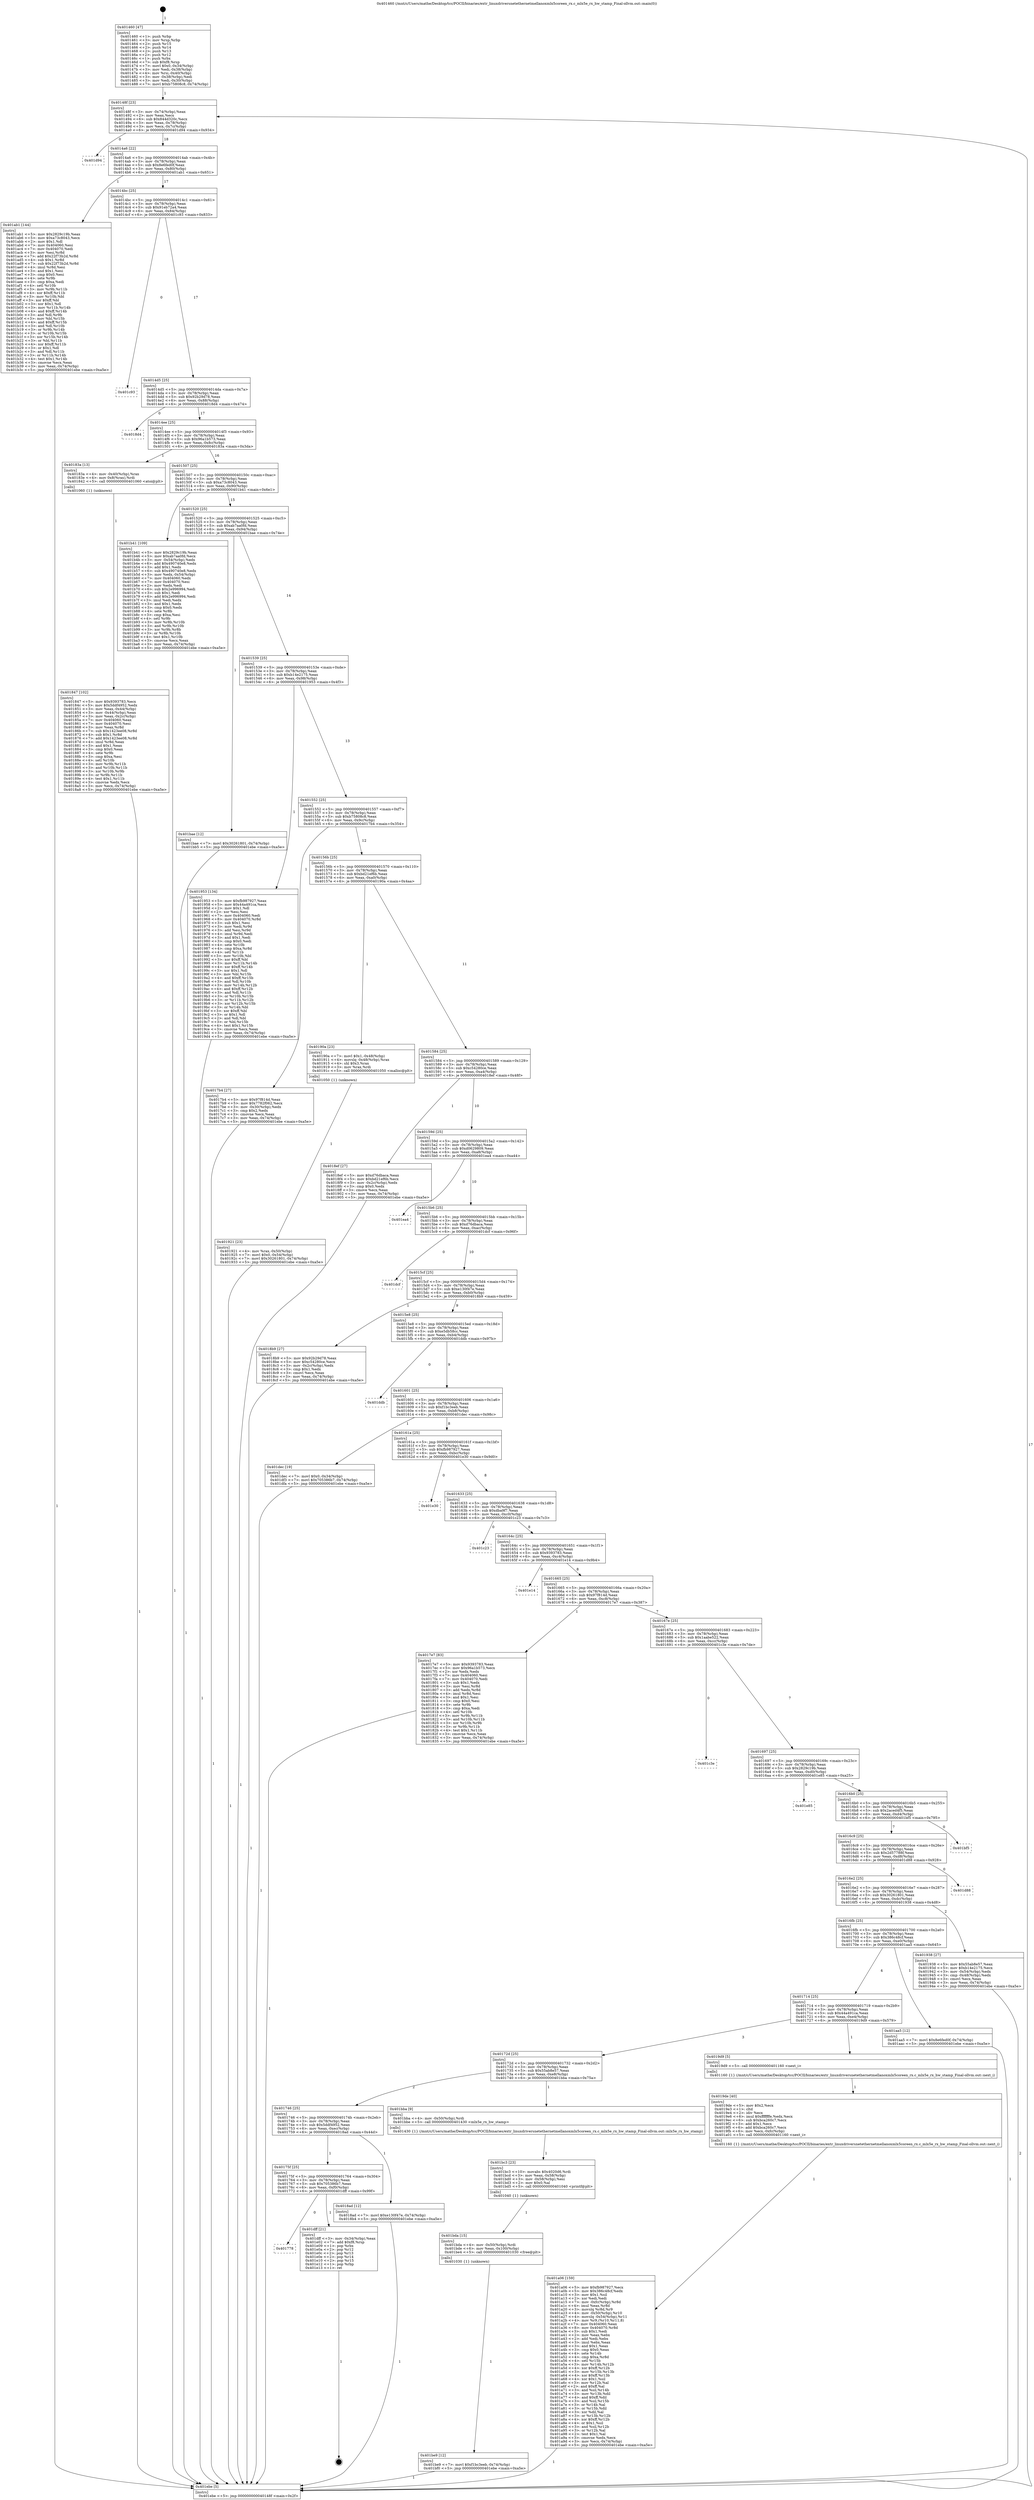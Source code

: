 digraph "0x401460" {
  label = "0x401460 (/mnt/c/Users/mathe/Desktop/tcc/POCII/binaries/extr_linuxdriversnetethernetmellanoxmlx5coreen_rx.c_mlx5e_rx_hw_stamp_Final-ollvm.out::main(0))"
  labelloc = "t"
  node[shape=record]

  Entry [label="",width=0.3,height=0.3,shape=circle,fillcolor=black,style=filled]
  "0x40148f" [label="{
     0x40148f [23]\l
     | [instrs]\l
     &nbsp;&nbsp;0x40148f \<+3\>: mov -0x74(%rbp),%eax\l
     &nbsp;&nbsp;0x401492 \<+2\>: mov %eax,%ecx\l
     &nbsp;&nbsp;0x401494 \<+6\>: sub $0x844d320c,%ecx\l
     &nbsp;&nbsp;0x40149a \<+3\>: mov %eax,-0x78(%rbp)\l
     &nbsp;&nbsp;0x40149d \<+3\>: mov %ecx,-0x7c(%rbp)\l
     &nbsp;&nbsp;0x4014a0 \<+6\>: je 0000000000401d94 \<main+0x934\>\l
  }"]
  "0x401d94" [label="{
     0x401d94\l
  }", style=dashed]
  "0x4014a6" [label="{
     0x4014a6 [22]\l
     | [instrs]\l
     &nbsp;&nbsp;0x4014a6 \<+5\>: jmp 00000000004014ab \<main+0x4b\>\l
     &nbsp;&nbsp;0x4014ab \<+3\>: mov -0x78(%rbp),%eax\l
     &nbsp;&nbsp;0x4014ae \<+5\>: sub $0x8e6fed0f,%eax\l
     &nbsp;&nbsp;0x4014b3 \<+3\>: mov %eax,-0x80(%rbp)\l
     &nbsp;&nbsp;0x4014b6 \<+6\>: je 0000000000401ab1 \<main+0x651\>\l
  }"]
  Exit [label="",width=0.3,height=0.3,shape=circle,fillcolor=black,style=filled,peripheries=2]
  "0x401ab1" [label="{
     0x401ab1 [144]\l
     | [instrs]\l
     &nbsp;&nbsp;0x401ab1 \<+5\>: mov $0x2829c19b,%eax\l
     &nbsp;&nbsp;0x401ab6 \<+5\>: mov $0xa73c8043,%ecx\l
     &nbsp;&nbsp;0x401abb \<+2\>: mov $0x1,%dl\l
     &nbsp;&nbsp;0x401abd \<+7\>: mov 0x404060,%esi\l
     &nbsp;&nbsp;0x401ac4 \<+7\>: mov 0x404070,%edi\l
     &nbsp;&nbsp;0x401acb \<+3\>: mov %esi,%r8d\l
     &nbsp;&nbsp;0x401ace \<+7\>: add $0x22f73b2d,%r8d\l
     &nbsp;&nbsp;0x401ad5 \<+4\>: sub $0x1,%r8d\l
     &nbsp;&nbsp;0x401ad9 \<+7\>: sub $0x22f73b2d,%r8d\l
     &nbsp;&nbsp;0x401ae0 \<+4\>: imul %r8d,%esi\l
     &nbsp;&nbsp;0x401ae4 \<+3\>: and $0x1,%esi\l
     &nbsp;&nbsp;0x401ae7 \<+3\>: cmp $0x0,%esi\l
     &nbsp;&nbsp;0x401aea \<+4\>: sete %r9b\l
     &nbsp;&nbsp;0x401aee \<+3\>: cmp $0xa,%edi\l
     &nbsp;&nbsp;0x401af1 \<+4\>: setl %r10b\l
     &nbsp;&nbsp;0x401af5 \<+3\>: mov %r9b,%r11b\l
     &nbsp;&nbsp;0x401af8 \<+4\>: xor $0xff,%r11b\l
     &nbsp;&nbsp;0x401afc \<+3\>: mov %r10b,%bl\l
     &nbsp;&nbsp;0x401aff \<+3\>: xor $0xff,%bl\l
     &nbsp;&nbsp;0x401b02 \<+3\>: xor $0x1,%dl\l
     &nbsp;&nbsp;0x401b05 \<+3\>: mov %r11b,%r14b\l
     &nbsp;&nbsp;0x401b08 \<+4\>: and $0xff,%r14b\l
     &nbsp;&nbsp;0x401b0c \<+3\>: and %dl,%r9b\l
     &nbsp;&nbsp;0x401b0f \<+3\>: mov %bl,%r15b\l
     &nbsp;&nbsp;0x401b12 \<+4\>: and $0xff,%r15b\l
     &nbsp;&nbsp;0x401b16 \<+3\>: and %dl,%r10b\l
     &nbsp;&nbsp;0x401b19 \<+3\>: or %r9b,%r14b\l
     &nbsp;&nbsp;0x401b1c \<+3\>: or %r10b,%r15b\l
     &nbsp;&nbsp;0x401b1f \<+3\>: xor %r15b,%r14b\l
     &nbsp;&nbsp;0x401b22 \<+3\>: or %bl,%r11b\l
     &nbsp;&nbsp;0x401b25 \<+4\>: xor $0xff,%r11b\l
     &nbsp;&nbsp;0x401b29 \<+3\>: or $0x1,%dl\l
     &nbsp;&nbsp;0x401b2c \<+3\>: and %dl,%r11b\l
     &nbsp;&nbsp;0x401b2f \<+3\>: or %r11b,%r14b\l
     &nbsp;&nbsp;0x401b32 \<+4\>: test $0x1,%r14b\l
     &nbsp;&nbsp;0x401b36 \<+3\>: cmovne %ecx,%eax\l
     &nbsp;&nbsp;0x401b39 \<+3\>: mov %eax,-0x74(%rbp)\l
     &nbsp;&nbsp;0x401b3c \<+5\>: jmp 0000000000401ebe \<main+0xa5e\>\l
  }"]
  "0x4014bc" [label="{
     0x4014bc [25]\l
     | [instrs]\l
     &nbsp;&nbsp;0x4014bc \<+5\>: jmp 00000000004014c1 \<main+0x61\>\l
     &nbsp;&nbsp;0x4014c1 \<+3\>: mov -0x78(%rbp),%eax\l
     &nbsp;&nbsp;0x4014c4 \<+5\>: sub $0x91eb72a4,%eax\l
     &nbsp;&nbsp;0x4014c9 \<+6\>: mov %eax,-0x84(%rbp)\l
     &nbsp;&nbsp;0x4014cf \<+6\>: je 0000000000401c93 \<main+0x833\>\l
  }"]
  "0x401778" [label="{
     0x401778\l
  }", style=dashed]
  "0x401c93" [label="{
     0x401c93\l
  }", style=dashed]
  "0x4014d5" [label="{
     0x4014d5 [25]\l
     | [instrs]\l
     &nbsp;&nbsp;0x4014d5 \<+5\>: jmp 00000000004014da \<main+0x7a\>\l
     &nbsp;&nbsp;0x4014da \<+3\>: mov -0x78(%rbp),%eax\l
     &nbsp;&nbsp;0x4014dd \<+5\>: sub $0x92b29d78,%eax\l
     &nbsp;&nbsp;0x4014e2 \<+6\>: mov %eax,-0x88(%rbp)\l
     &nbsp;&nbsp;0x4014e8 \<+6\>: je 00000000004018d4 \<main+0x474\>\l
  }"]
  "0x401dff" [label="{
     0x401dff [21]\l
     | [instrs]\l
     &nbsp;&nbsp;0x401dff \<+3\>: mov -0x34(%rbp),%eax\l
     &nbsp;&nbsp;0x401e02 \<+7\>: add $0xf8,%rsp\l
     &nbsp;&nbsp;0x401e09 \<+1\>: pop %rbx\l
     &nbsp;&nbsp;0x401e0a \<+2\>: pop %r12\l
     &nbsp;&nbsp;0x401e0c \<+2\>: pop %r13\l
     &nbsp;&nbsp;0x401e0e \<+2\>: pop %r14\l
     &nbsp;&nbsp;0x401e10 \<+2\>: pop %r15\l
     &nbsp;&nbsp;0x401e12 \<+1\>: pop %rbp\l
     &nbsp;&nbsp;0x401e13 \<+1\>: ret\l
  }"]
  "0x4018d4" [label="{
     0x4018d4\l
  }", style=dashed]
  "0x4014ee" [label="{
     0x4014ee [25]\l
     | [instrs]\l
     &nbsp;&nbsp;0x4014ee \<+5\>: jmp 00000000004014f3 \<main+0x93\>\l
     &nbsp;&nbsp;0x4014f3 \<+3\>: mov -0x78(%rbp),%eax\l
     &nbsp;&nbsp;0x4014f6 \<+5\>: sub $0x96a1b573,%eax\l
     &nbsp;&nbsp;0x4014fb \<+6\>: mov %eax,-0x8c(%rbp)\l
     &nbsp;&nbsp;0x401501 \<+6\>: je 000000000040183a \<main+0x3da\>\l
  }"]
  "0x401be9" [label="{
     0x401be9 [12]\l
     | [instrs]\l
     &nbsp;&nbsp;0x401be9 \<+7\>: movl $0xf1bc3eeb,-0x74(%rbp)\l
     &nbsp;&nbsp;0x401bf0 \<+5\>: jmp 0000000000401ebe \<main+0xa5e\>\l
  }"]
  "0x40183a" [label="{
     0x40183a [13]\l
     | [instrs]\l
     &nbsp;&nbsp;0x40183a \<+4\>: mov -0x40(%rbp),%rax\l
     &nbsp;&nbsp;0x40183e \<+4\>: mov 0x8(%rax),%rdi\l
     &nbsp;&nbsp;0x401842 \<+5\>: call 0000000000401060 \<atoi@plt\>\l
     | [calls]\l
     &nbsp;&nbsp;0x401060 \{1\} (unknown)\l
  }"]
  "0x401507" [label="{
     0x401507 [25]\l
     | [instrs]\l
     &nbsp;&nbsp;0x401507 \<+5\>: jmp 000000000040150c \<main+0xac\>\l
     &nbsp;&nbsp;0x40150c \<+3\>: mov -0x78(%rbp),%eax\l
     &nbsp;&nbsp;0x40150f \<+5\>: sub $0xa73c8043,%eax\l
     &nbsp;&nbsp;0x401514 \<+6\>: mov %eax,-0x90(%rbp)\l
     &nbsp;&nbsp;0x40151a \<+6\>: je 0000000000401b41 \<main+0x6e1\>\l
  }"]
  "0x401bda" [label="{
     0x401bda [15]\l
     | [instrs]\l
     &nbsp;&nbsp;0x401bda \<+4\>: mov -0x50(%rbp),%rdi\l
     &nbsp;&nbsp;0x401bde \<+6\>: mov %eax,-0x100(%rbp)\l
     &nbsp;&nbsp;0x401be4 \<+5\>: call 0000000000401030 \<free@plt\>\l
     | [calls]\l
     &nbsp;&nbsp;0x401030 \{1\} (unknown)\l
  }"]
  "0x401b41" [label="{
     0x401b41 [109]\l
     | [instrs]\l
     &nbsp;&nbsp;0x401b41 \<+5\>: mov $0x2829c19b,%eax\l
     &nbsp;&nbsp;0x401b46 \<+5\>: mov $0xab7aa0fd,%ecx\l
     &nbsp;&nbsp;0x401b4b \<+3\>: mov -0x54(%rbp),%edx\l
     &nbsp;&nbsp;0x401b4e \<+6\>: add $0x490740e8,%edx\l
     &nbsp;&nbsp;0x401b54 \<+3\>: add $0x1,%edx\l
     &nbsp;&nbsp;0x401b57 \<+6\>: sub $0x490740e8,%edx\l
     &nbsp;&nbsp;0x401b5d \<+3\>: mov %edx,-0x54(%rbp)\l
     &nbsp;&nbsp;0x401b60 \<+7\>: mov 0x404060,%edx\l
     &nbsp;&nbsp;0x401b67 \<+7\>: mov 0x404070,%esi\l
     &nbsp;&nbsp;0x401b6e \<+2\>: mov %edx,%edi\l
     &nbsp;&nbsp;0x401b70 \<+6\>: sub $0x2e996994,%edi\l
     &nbsp;&nbsp;0x401b76 \<+3\>: sub $0x1,%edi\l
     &nbsp;&nbsp;0x401b79 \<+6\>: add $0x2e996994,%edi\l
     &nbsp;&nbsp;0x401b7f \<+3\>: imul %edi,%edx\l
     &nbsp;&nbsp;0x401b82 \<+3\>: and $0x1,%edx\l
     &nbsp;&nbsp;0x401b85 \<+3\>: cmp $0x0,%edx\l
     &nbsp;&nbsp;0x401b88 \<+4\>: sete %r8b\l
     &nbsp;&nbsp;0x401b8c \<+3\>: cmp $0xa,%esi\l
     &nbsp;&nbsp;0x401b8f \<+4\>: setl %r9b\l
     &nbsp;&nbsp;0x401b93 \<+3\>: mov %r8b,%r10b\l
     &nbsp;&nbsp;0x401b96 \<+3\>: and %r9b,%r10b\l
     &nbsp;&nbsp;0x401b99 \<+3\>: xor %r9b,%r8b\l
     &nbsp;&nbsp;0x401b9c \<+3\>: or %r8b,%r10b\l
     &nbsp;&nbsp;0x401b9f \<+4\>: test $0x1,%r10b\l
     &nbsp;&nbsp;0x401ba3 \<+3\>: cmovne %ecx,%eax\l
     &nbsp;&nbsp;0x401ba6 \<+3\>: mov %eax,-0x74(%rbp)\l
     &nbsp;&nbsp;0x401ba9 \<+5\>: jmp 0000000000401ebe \<main+0xa5e\>\l
  }"]
  "0x401520" [label="{
     0x401520 [25]\l
     | [instrs]\l
     &nbsp;&nbsp;0x401520 \<+5\>: jmp 0000000000401525 \<main+0xc5\>\l
     &nbsp;&nbsp;0x401525 \<+3\>: mov -0x78(%rbp),%eax\l
     &nbsp;&nbsp;0x401528 \<+5\>: sub $0xab7aa0fd,%eax\l
     &nbsp;&nbsp;0x40152d \<+6\>: mov %eax,-0x94(%rbp)\l
     &nbsp;&nbsp;0x401533 \<+6\>: je 0000000000401bae \<main+0x74e\>\l
  }"]
  "0x401bc3" [label="{
     0x401bc3 [23]\l
     | [instrs]\l
     &nbsp;&nbsp;0x401bc3 \<+10\>: movabs $0x4020d6,%rdi\l
     &nbsp;&nbsp;0x401bcd \<+3\>: mov %eax,-0x58(%rbp)\l
     &nbsp;&nbsp;0x401bd0 \<+3\>: mov -0x58(%rbp),%esi\l
     &nbsp;&nbsp;0x401bd3 \<+2\>: mov $0x0,%al\l
     &nbsp;&nbsp;0x401bd5 \<+5\>: call 0000000000401040 \<printf@plt\>\l
     | [calls]\l
     &nbsp;&nbsp;0x401040 \{1\} (unknown)\l
  }"]
  "0x401bae" [label="{
     0x401bae [12]\l
     | [instrs]\l
     &nbsp;&nbsp;0x401bae \<+7\>: movl $0x30261801,-0x74(%rbp)\l
     &nbsp;&nbsp;0x401bb5 \<+5\>: jmp 0000000000401ebe \<main+0xa5e\>\l
  }"]
  "0x401539" [label="{
     0x401539 [25]\l
     | [instrs]\l
     &nbsp;&nbsp;0x401539 \<+5\>: jmp 000000000040153e \<main+0xde\>\l
     &nbsp;&nbsp;0x40153e \<+3\>: mov -0x78(%rbp),%eax\l
     &nbsp;&nbsp;0x401541 \<+5\>: sub $0xb14e2175,%eax\l
     &nbsp;&nbsp;0x401546 \<+6\>: mov %eax,-0x98(%rbp)\l
     &nbsp;&nbsp;0x40154c \<+6\>: je 0000000000401953 \<main+0x4f3\>\l
  }"]
  "0x401a06" [label="{
     0x401a06 [159]\l
     | [instrs]\l
     &nbsp;&nbsp;0x401a06 \<+5\>: mov $0xfb987927,%ecx\l
     &nbsp;&nbsp;0x401a0b \<+5\>: mov $0x386c48cf,%edx\l
     &nbsp;&nbsp;0x401a10 \<+3\>: mov $0x1,%sil\l
     &nbsp;&nbsp;0x401a13 \<+2\>: xor %edi,%edi\l
     &nbsp;&nbsp;0x401a15 \<+7\>: mov -0xfc(%rbp),%r8d\l
     &nbsp;&nbsp;0x401a1c \<+4\>: imul %eax,%r8d\l
     &nbsp;&nbsp;0x401a20 \<+3\>: movslq %r8d,%r9\l
     &nbsp;&nbsp;0x401a23 \<+4\>: mov -0x50(%rbp),%r10\l
     &nbsp;&nbsp;0x401a27 \<+4\>: movslq -0x54(%rbp),%r11\l
     &nbsp;&nbsp;0x401a2b \<+4\>: mov %r9,(%r10,%r11,8)\l
     &nbsp;&nbsp;0x401a2f \<+7\>: mov 0x404060,%eax\l
     &nbsp;&nbsp;0x401a36 \<+8\>: mov 0x404070,%r8d\l
     &nbsp;&nbsp;0x401a3e \<+3\>: sub $0x1,%edi\l
     &nbsp;&nbsp;0x401a41 \<+2\>: mov %eax,%ebx\l
     &nbsp;&nbsp;0x401a43 \<+2\>: add %edi,%ebx\l
     &nbsp;&nbsp;0x401a45 \<+3\>: imul %ebx,%eax\l
     &nbsp;&nbsp;0x401a48 \<+3\>: and $0x1,%eax\l
     &nbsp;&nbsp;0x401a4b \<+3\>: cmp $0x0,%eax\l
     &nbsp;&nbsp;0x401a4e \<+4\>: sete %r14b\l
     &nbsp;&nbsp;0x401a52 \<+4\>: cmp $0xa,%r8d\l
     &nbsp;&nbsp;0x401a56 \<+4\>: setl %r15b\l
     &nbsp;&nbsp;0x401a5a \<+3\>: mov %r14b,%r12b\l
     &nbsp;&nbsp;0x401a5d \<+4\>: xor $0xff,%r12b\l
     &nbsp;&nbsp;0x401a61 \<+3\>: mov %r15b,%r13b\l
     &nbsp;&nbsp;0x401a64 \<+4\>: xor $0xff,%r13b\l
     &nbsp;&nbsp;0x401a68 \<+4\>: xor $0x1,%sil\l
     &nbsp;&nbsp;0x401a6c \<+3\>: mov %r12b,%al\l
     &nbsp;&nbsp;0x401a6f \<+2\>: and $0xff,%al\l
     &nbsp;&nbsp;0x401a71 \<+3\>: and %sil,%r14b\l
     &nbsp;&nbsp;0x401a74 \<+3\>: mov %r13b,%dil\l
     &nbsp;&nbsp;0x401a77 \<+4\>: and $0xff,%dil\l
     &nbsp;&nbsp;0x401a7b \<+3\>: and %sil,%r15b\l
     &nbsp;&nbsp;0x401a7e \<+3\>: or %r14b,%al\l
     &nbsp;&nbsp;0x401a81 \<+3\>: or %r15b,%dil\l
     &nbsp;&nbsp;0x401a84 \<+3\>: xor %dil,%al\l
     &nbsp;&nbsp;0x401a87 \<+3\>: or %r13b,%r12b\l
     &nbsp;&nbsp;0x401a8a \<+4\>: xor $0xff,%r12b\l
     &nbsp;&nbsp;0x401a8e \<+4\>: or $0x1,%sil\l
     &nbsp;&nbsp;0x401a92 \<+3\>: and %sil,%r12b\l
     &nbsp;&nbsp;0x401a95 \<+3\>: or %r12b,%al\l
     &nbsp;&nbsp;0x401a98 \<+2\>: test $0x1,%al\l
     &nbsp;&nbsp;0x401a9a \<+3\>: cmovne %edx,%ecx\l
     &nbsp;&nbsp;0x401a9d \<+3\>: mov %ecx,-0x74(%rbp)\l
     &nbsp;&nbsp;0x401aa0 \<+5\>: jmp 0000000000401ebe \<main+0xa5e\>\l
  }"]
  "0x401953" [label="{
     0x401953 [134]\l
     | [instrs]\l
     &nbsp;&nbsp;0x401953 \<+5\>: mov $0xfb987927,%eax\l
     &nbsp;&nbsp;0x401958 \<+5\>: mov $0x44a491ca,%ecx\l
     &nbsp;&nbsp;0x40195d \<+2\>: mov $0x1,%dl\l
     &nbsp;&nbsp;0x40195f \<+2\>: xor %esi,%esi\l
     &nbsp;&nbsp;0x401961 \<+7\>: mov 0x404060,%edi\l
     &nbsp;&nbsp;0x401968 \<+8\>: mov 0x404070,%r8d\l
     &nbsp;&nbsp;0x401970 \<+3\>: sub $0x1,%esi\l
     &nbsp;&nbsp;0x401973 \<+3\>: mov %edi,%r9d\l
     &nbsp;&nbsp;0x401976 \<+3\>: add %esi,%r9d\l
     &nbsp;&nbsp;0x401979 \<+4\>: imul %r9d,%edi\l
     &nbsp;&nbsp;0x40197d \<+3\>: and $0x1,%edi\l
     &nbsp;&nbsp;0x401980 \<+3\>: cmp $0x0,%edi\l
     &nbsp;&nbsp;0x401983 \<+4\>: sete %r10b\l
     &nbsp;&nbsp;0x401987 \<+4\>: cmp $0xa,%r8d\l
     &nbsp;&nbsp;0x40198b \<+4\>: setl %r11b\l
     &nbsp;&nbsp;0x40198f \<+3\>: mov %r10b,%bl\l
     &nbsp;&nbsp;0x401992 \<+3\>: xor $0xff,%bl\l
     &nbsp;&nbsp;0x401995 \<+3\>: mov %r11b,%r14b\l
     &nbsp;&nbsp;0x401998 \<+4\>: xor $0xff,%r14b\l
     &nbsp;&nbsp;0x40199c \<+3\>: xor $0x1,%dl\l
     &nbsp;&nbsp;0x40199f \<+3\>: mov %bl,%r15b\l
     &nbsp;&nbsp;0x4019a2 \<+4\>: and $0xff,%r15b\l
     &nbsp;&nbsp;0x4019a6 \<+3\>: and %dl,%r10b\l
     &nbsp;&nbsp;0x4019a9 \<+3\>: mov %r14b,%r12b\l
     &nbsp;&nbsp;0x4019ac \<+4\>: and $0xff,%r12b\l
     &nbsp;&nbsp;0x4019b0 \<+3\>: and %dl,%r11b\l
     &nbsp;&nbsp;0x4019b3 \<+3\>: or %r10b,%r15b\l
     &nbsp;&nbsp;0x4019b6 \<+3\>: or %r11b,%r12b\l
     &nbsp;&nbsp;0x4019b9 \<+3\>: xor %r12b,%r15b\l
     &nbsp;&nbsp;0x4019bc \<+3\>: or %r14b,%bl\l
     &nbsp;&nbsp;0x4019bf \<+3\>: xor $0xff,%bl\l
     &nbsp;&nbsp;0x4019c2 \<+3\>: or $0x1,%dl\l
     &nbsp;&nbsp;0x4019c5 \<+2\>: and %dl,%bl\l
     &nbsp;&nbsp;0x4019c7 \<+3\>: or %bl,%r15b\l
     &nbsp;&nbsp;0x4019ca \<+4\>: test $0x1,%r15b\l
     &nbsp;&nbsp;0x4019ce \<+3\>: cmovne %ecx,%eax\l
     &nbsp;&nbsp;0x4019d1 \<+3\>: mov %eax,-0x74(%rbp)\l
     &nbsp;&nbsp;0x4019d4 \<+5\>: jmp 0000000000401ebe \<main+0xa5e\>\l
  }"]
  "0x401552" [label="{
     0x401552 [25]\l
     | [instrs]\l
     &nbsp;&nbsp;0x401552 \<+5\>: jmp 0000000000401557 \<main+0xf7\>\l
     &nbsp;&nbsp;0x401557 \<+3\>: mov -0x78(%rbp),%eax\l
     &nbsp;&nbsp;0x40155a \<+5\>: sub $0xb75808c8,%eax\l
     &nbsp;&nbsp;0x40155f \<+6\>: mov %eax,-0x9c(%rbp)\l
     &nbsp;&nbsp;0x401565 \<+6\>: je 00000000004017b4 \<main+0x354\>\l
  }"]
  "0x4019de" [label="{
     0x4019de [40]\l
     | [instrs]\l
     &nbsp;&nbsp;0x4019de \<+5\>: mov $0x2,%ecx\l
     &nbsp;&nbsp;0x4019e3 \<+1\>: cltd\l
     &nbsp;&nbsp;0x4019e4 \<+2\>: idiv %ecx\l
     &nbsp;&nbsp;0x4019e6 \<+6\>: imul $0xfffffffe,%edx,%ecx\l
     &nbsp;&nbsp;0x4019ec \<+6\>: sub $0xbca260c7,%ecx\l
     &nbsp;&nbsp;0x4019f2 \<+3\>: add $0x1,%ecx\l
     &nbsp;&nbsp;0x4019f5 \<+6\>: add $0xbca260c7,%ecx\l
     &nbsp;&nbsp;0x4019fb \<+6\>: mov %ecx,-0xfc(%rbp)\l
     &nbsp;&nbsp;0x401a01 \<+5\>: call 0000000000401160 \<next_i\>\l
     | [calls]\l
     &nbsp;&nbsp;0x401160 \{1\} (/mnt/c/Users/mathe/Desktop/tcc/POCII/binaries/extr_linuxdriversnetethernetmellanoxmlx5coreen_rx.c_mlx5e_rx_hw_stamp_Final-ollvm.out::next_i)\l
  }"]
  "0x4017b4" [label="{
     0x4017b4 [27]\l
     | [instrs]\l
     &nbsp;&nbsp;0x4017b4 \<+5\>: mov $0x97f814d,%eax\l
     &nbsp;&nbsp;0x4017b9 \<+5\>: mov $0x7782f062,%ecx\l
     &nbsp;&nbsp;0x4017be \<+3\>: mov -0x30(%rbp),%edx\l
     &nbsp;&nbsp;0x4017c1 \<+3\>: cmp $0x2,%edx\l
     &nbsp;&nbsp;0x4017c4 \<+3\>: cmovne %ecx,%eax\l
     &nbsp;&nbsp;0x4017c7 \<+3\>: mov %eax,-0x74(%rbp)\l
     &nbsp;&nbsp;0x4017ca \<+5\>: jmp 0000000000401ebe \<main+0xa5e\>\l
  }"]
  "0x40156b" [label="{
     0x40156b [25]\l
     | [instrs]\l
     &nbsp;&nbsp;0x40156b \<+5\>: jmp 0000000000401570 \<main+0x110\>\l
     &nbsp;&nbsp;0x401570 \<+3\>: mov -0x78(%rbp),%eax\l
     &nbsp;&nbsp;0x401573 \<+5\>: sub $0xbd21ef6b,%eax\l
     &nbsp;&nbsp;0x401578 \<+6\>: mov %eax,-0xa0(%rbp)\l
     &nbsp;&nbsp;0x40157e \<+6\>: je 000000000040190a \<main+0x4aa\>\l
  }"]
  "0x401ebe" [label="{
     0x401ebe [5]\l
     | [instrs]\l
     &nbsp;&nbsp;0x401ebe \<+5\>: jmp 000000000040148f \<main+0x2f\>\l
  }"]
  "0x401460" [label="{
     0x401460 [47]\l
     | [instrs]\l
     &nbsp;&nbsp;0x401460 \<+1\>: push %rbp\l
     &nbsp;&nbsp;0x401461 \<+3\>: mov %rsp,%rbp\l
     &nbsp;&nbsp;0x401464 \<+2\>: push %r15\l
     &nbsp;&nbsp;0x401466 \<+2\>: push %r14\l
     &nbsp;&nbsp;0x401468 \<+2\>: push %r13\l
     &nbsp;&nbsp;0x40146a \<+2\>: push %r12\l
     &nbsp;&nbsp;0x40146c \<+1\>: push %rbx\l
     &nbsp;&nbsp;0x40146d \<+7\>: sub $0xf8,%rsp\l
     &nbsp;&nbsp;0x401474 \<+7\>: movl $0x0,-0x34(%rbp)\l
     &nbsp;&nbsp;0x40147b \<+3\>: mov %edi,-0x38(%rbp)\l
     &nbsp;&nbsp;0x40147e \<+4\>: mov %rsi,-0x40(%rbp)\l
     &nbsp;&nbsp;0x401482 \<+3\>: mov -0x38(%rbp),%edi\l
     &nbsp;&nbsp;0x401485 \<+3\>: mov %edi,-0x30(%rbp)\l
     &nbsp;&nbsp;0x401488 \<+7\>: movl $0xb75808c8,-0x74(%rbp)\l
  }"]
  "0x401921" [label="{
     0x401921 [23]\l
     | [instrs]\l
     &nbsp;&nbsp;0x401921 \<+4\>: mov %rax,-0x50(%rbp)\l
     &nbsp;&nbsp;0x401925 \<+7\>: movl $0x0,-0x54(%rbp)\l
     &nbsp;&nbsp;0x40192c \<+7\>: movl $0x30261801,-0x74(%rbp)\l
     &nbsp;&nbsp;0x401933 \<+5\>: jmp 0000000000401ebe \<main+0xa5e\>\l
  }"]
  "0x40190a" [label="{
     0x40190a [23]\l
     | [instrs]\l
     &nbsp;&nbsp;0x40190a \<+7\>: movl $0x1,-0x48(%rbp)\l
     &nbsp;&nbsp;0x401911 \<+4\>: movslq -0x48(%rbp),%rax\l
     &nbsp;&nbsp;0x401915 \<+4\>: shl $0x3,%rax\l
     &nbsp;&nbsp;0x401919 \<+3\>: mov %rax,%rdi\l
     &nbsp;&nbsp;0x40191c \<+5\>: call 0000000000401050 \<malloc@plt\>\l
     | [calls]\l
     &nbsp;&nbsp;0x401050 \{1\} (unknown)\l
  }"]
  "0x401584" [label="{
     0x401584 [25]\l
     | [instrs]\l
     &nbsp;&nbsp;0x401584 \<+5\>: jmp 0000000000401589 \<main+0x129\>\l
     &nbsp;&nbsp;0x401589 \<+3\>: mov -0x78(%rbp),%eax\l
     &nbsp;&nbsp;0x40158c \<+5\>: sub $0xc54280ce,%eax\l
     &nbsp;&nbsp;0x401591 \<+6\>: mov %eax,-0xa4(%rbp)\l
     &nbsp;&nbsp;0x401597 \<+6\>: je 00000000004018ef \<main+0x48f\>\l
  }"]
  "0x40175f" [label="{
     0x40175f [25]\l
     | [instrs]\l
     &nbsp;&nbsp;0x40175f \<+5\>: jmp 0000000000401764 \<main+0x304\>\l
     &nbsp;&nbsp;0x401764 \<+3\>: mov -0x78(%rbp),%eax\l
     &nbsp;&nbsp;0x401767 \<+5\>: sub $0x705386b7,%eax\l
     &nbsp;&nbsp;0x40176c \<+6\>: mov %eax,-0xf0(%rbp)\l
     &nbsp;&nbsp;0x401772 \<+6\>: je 0000000000401dff \<main+0x99f\>\l
  }"]
  "0x4018ef" [label="{
     0x4018ef [27]\l
     | [instrs]\l
     &nbsp;&nbsp;0x4018ef \<+5\>: mov $0xd76dbaca,%eax\l
     &nbsp;&nbsp;0x4018f4 \<+5\>: mov $0xbd21ef6b,%ecx\l
     &nbsp;&nbsp;0x4018f9 \<+3\>: mov -0x2c(%rbp),%edx\l
     &nbsp;&nbsp;0x4018fc \<+3\>: cmp $0x0,%edx\l
     &nbsp;&nbsp;0x4018ff \<+3\>: cmove %ecx,%eax\l
     &nbsp;&nbsp;0x401902 \<+3\>: mov %eax,-0x74(%rbp)\l
     &nbsp;&nbsp;0x401905 \<+5\>: jmp 0000000000401ebe \<main+0xa5e\>\l
  }"]
  "0x40159d" [label="{
     0x40159d [25]\l
     | [instrs]\l
     &nbsp;&nbsp;0x40159d \<+5\>: jmp 00000000004015a2 \<main+0x142\>\l
     &nbsp;&nbsp;0x4015a2 \<+3\>: mov -0x78(%rbp),%eax\l
     &nbsp;&nbsp;0x4015a5 \<+5\>: sub $0xd0629809,%eax\l
     &nbsp;&nbsp;0x4015aa \<+6\>: mov %eax,-0xa8(%rbp)\l
     &nbsp;&nbsp;0x4015b0 \<+6\>: je 0000000000401ea4 \<main+0xa44\>\l
  }"]
  "0x4018ad" [label="{
     0x4018ad [12]\l
     | [instrs]\l
     &nbsp;&nbsp;0x4018ad \<+7\>: movl $0xe130f47e,-0x74(%rbp)\l
     &nbsp;&nbsp;0x4018b4 \<+5\>: jmp 0000000000401ebe \<main+0xa5e\>\l
  }"]
  "0x401ea4" [label="{
     0x401ea4\l
  }", style=dashed]
  "0x4015b6" [label="{
     0x4015b6 [25]\l
     | [instrs]\l
     &nbsp;&nbsp;0x4015b6 \<+5\>: jmp 00000000004015bb \<main+0x15b\>\l
     &nbsp;&nbsp;0x4015bb \<+3\>: mov -0x78(%rbp),%eax\l
     &nbsp;&nbsp;0x4015be \<+5\>: sub $0xd76dbaca,%eax\l
     &nbsp;&nbsp;0x4015c3 \<+6\>: mov %eax,-0xac(%rbp)\l
     &nbsp;&nbsp;0x4015c9 \<+6\>: je 0000000000401dcf \<main+0x96f\>\l
  }"]
  "0x401746" [label="{
     0x401746 [25]\l
     | [instrs]\l
     &nbsp;&nbsp;0x401746 \<+5\>: jmp 000000000040174b \<main+0x2eb\>\l
     &nbsp;&nbsp;0x40174b \<+3\>: mov -0x78(%rbp),%eax\l
     &nbsp;&nbsp;0x40174e \<+5\>: sub $0x5ddf4952,%eax\l
     &nbsp;&nbsp;0x401753 \<+6\>: mov %eax,-0xec(%rbp)\l
     &nbsp;&nbsp;0x401759 \<+6\>: je 00000000004018ad \<main+0x44d\>\l
  }"]
  "0x401dcf" [label="{
     0x401dcf\l
  }", style=dashed]
  "0x4015cf" [label="{
     0x4015cf [25]\l
     | [instrs]\l
     &nbsp;&nbsp;0x4015cf \<+5\>: jmp 00000000004015d4 \<main+0x174\>\l
     &nbsp;&nbsp;0x4015d4 \<+3\>: mov -0x78(%rbp),%eax\l
     &nbsp;&nbsp;0x4015d7 \<+5\>: sub $0xe130f47e,%eax\l
     &nbsp;&nbsp;0x4015dc \<+6\>: mov %eax,-0xb0(%rbp)\l
     &nbsp;&nbsp;0x4015e2 \<+6\>: je 00000000004018b9 \<main+0x459\>\l
  }"]
  "0x401bba" [label="{
     0x401bba [9]\l
     | [instrs]\l
     &nbsp;&nbsp;0x401bba \<+4\>: mov -0x50(%rbp),%rdi\l
     &nbsp;&nbsp;0x401bbe \<+5\>: call 0000000000401430 \<mlx5e_rx_hw_stamp\>\l
     | [calls]\l
     &nbsp;&nbsp;0x401430 \{1\} (/mnt/c/Users/mathe/Desktop/tcc/POCII/binaries/extr_linuxdriversnetethernetmellanoxmlx5coreen_rx.c_mlx5e_rx_hw_stamp_Final-ollvm.out::mlx5e_rx_hw_stamp)\l
  }"]
  "0x4018b9" [label="{
     0x4018b9 [27]\l
     | [instrs]\l
     &nbsp;&nbsp;0x4018b9 \<+5\>: mov $0x92b29d78,%eax\l
     &nbsp;&nbsp;0x4018be \<+5\>: mov $0xc54280ce,%ecx\l
     &nbsp;&nbsp;0x4018c3 \<+3\>: mov -0x2c(%rbp),%edx\l
     &nbsp;&nbsp;0x4018c6 \<+3\>: cmp $0x1,%edx\l
     &nbsp;&nbsp;0x4018c9 \<+3\>: cmovl %ecx,%eax\l
     &nbsp;&nbsp;0x4018cc \<+3\>: mov %eax,-0x74(%rbp)\l
     &nbsp;&nbsp;0x4018cf \<+5\>: jmp 0000000000401ebe \<main+0xa5e\>\l
  }"]
  "0x4015e8" [label="{
     0x4015e8 [25]\l
     | [instrs]\l
     &nbsp;&nbsp;0x4015e8 \<+5\>: jmp 00000000004015ed \<main+0x18d\>\l
     &nbsp;&nbsp;0x4015ed \<+3\>: mov -0x78(%rbp),%eax\l
     &nbsp;&nbsp;0x4015f0 \<+5\>: sub $0xe5db58cc,%eax\l
     &nbsp;&nbsp;0x4015f5 \<+6\>: mov %eax,-0xb4(%rbp)\l
     &nbsp;&nbsp;0x4015fb \<+6\>: je 0000000000401ddb \<main+0x97b\>\l
  }"]
  "0x40172d" [label="{
     0x40172d [25]\l
     | [instrs]\l
     &nbsp;&nbsp;0x40172d \<+5\>: jmp 0000000000401732 \<main+0x2d2\>\l
     &nbsp;&nbsp;0x401732 \<+3\>: mov -0x78(%rbp),%eax\l
     &nbsp;&nbsp;0x401735 \<+5\>: sub $0x55ab8e57,%eax\l
     &nbsp;&nbsp;0x40173a \<+6\>: mov %eax,-0xe8(%rbp)\l
     &nbsp;&nbsp;0x401740 \<+6\>: je 0000000000401bba \<main+0x75a\>\l
  }"]
  "0x401ddb" [label="{
     0x401ddb\l
  }", style=dashed]
  "0x401601" [label="{
     0x401601 [25]\l
     | [instrs]\l
     &nbsp;&nbsp;0x401601 \<+5\>: jmp 0000000000401606 \<main+0x1a6\>\l
     &nbsp;&nbsp;0x401606 \<+3\>: mov -0x78(%rbp),%eax\l
     &nbsp;&nbsp;0x401609 \<+5\>: sub $0xf1bc3eeb,%eax\l
     &nbsp;&nbsp;0x40160e \<+6\>: mov %eax,-0xb8(%rbp)\l
     &nbsp;&nbsp;0x401614 \<+6\>: je 0000000000401dec \<main+0x98c\>\l
  }"]
  "0x4019d9" [label="{
     0x4019d9 [5]\l
     | [instrs]\l
     &nbsp;&nbsp;0x4019d9 \<+5\>: call 0000000000401160 \<next_i\>\l
     | [calls]\l
     &nbsp;&nbsp;0x401160 \{1\} (/mnt/c/Users/mathe/Desktop/tcc/POCII/binaries/extr_linuxdriversnetethernetmellanoxmlx5coreen_rx.c_mlx5e_rx_hw_stamp_Final-ollvm.out::next_i)\l
  }"]
  "0x401dec" [label="{
     0x401dec [19]\l
     | [instrs]\l
     &nbsp;&nbsp;0x401dec \<+7\>: movl $0x0,-0x34(%rbp)\l
     &nbsp;&nbsp;0x401df3 \<+7\>: movl $0x705386b7,-0x74(%rbp)\l
     &nbsp;&nbsp;0x401dfa \<+5\>: jmp 0000000000401ebe \<main+0xa5e\>\l
  }"]
  "0x40161a" [label="{
     0x40161a [25]\l
     | [instrs]\l
     &nbsp;&nbsp;0x40161a \<+5\>: jmp 000000000040161f \<main+0x1bf\>\l
     &nbsp;&nbsp;0x40161f \<+3\>: mov -0x78(%rbp),%eax\l
     &nbsp;&nbsp;0x401622 \<+5\>: sub $0xfb987927,%eax\l
     &nbsp;&nbsp;0x401627 \<+6\>: mov %eax,-0xbc(%rbp)\l
     &nbsp;&nbsp;0x40162d \<+6\>: je 0000000000401e30 \<main+0x9d0\>\l
  }"]
  "0x401714" [label="{
     0x401714 [25]\l
     | [instrs]\l
     &nbsp;&nbsp;0x401714 \<+5\>: jmp 0000000000401719 \<main+0x2b9\>\l
     &nbsp;&nbsp;0x401719 \<+3\>: mov -0x78(%rbp),%eax\l
     &nbsp;&nbsp;0x40171c \<+5\>: sub $0x44a491ca,%eax\l
     &nbsp;&nbsp;0x401721 \<+6\>: mov %eax,-0xe4(%rbp)\l
     &nbsp;&nbsp;0x401727 \<+6\>: je 00000000004019d9 \<main+0x579\>\l
  }"]
  "0x401e30" [label="{
     0x401e30\l
  }", style=dashed]
  "0x401633" [label="{
     0x401633 [25]\l
     | [instrs]\l
     &nbsp;&nbsp;0x401633 \<+5\>: jmp 0000000000401638 \<main+0x1d8\>\l
     &nbsp;&nbsp;0x401638 \<+3\>: mov -0x78(%rbp),%eax\l
     &nbsp;&nbsp;0x40163b \<+5\>: sub $0xdba9f7,%eax\l
     &nbsp;&nbsp;0x401640 \<+6\>: mov %eax,-0xc0(%rbp)\l
     &nbsp;&nbsp;0x401646 \<+6\>: je 0000000000401c23 \<main+0x7c3\>\l
  }"]
  "0x401aa5" [label="{
     0x401aa5 [12]\l
     | [instrs]\l
     &nbsp;&nbsp;0x401aa5 \<+7\>: movl $0x8e6fed0f,-0x74(%rbp)\l
     &nbsp;&nbsp;0x401aac \<+5\>: jmp 0000000000401ebe \<main+0xa5e\>\l
  }"]
  "0x401c23" [label="{
     0x401c23\l
  }", style=dashed]
  "0x40164c" [label="{
     0x40164c [25]\l
     | [instrs]\l
     &nbsp;&nbsp;0x40164c \<+5\>: jmp 0000000000401651 \<main+0x1f1\>\l
     &nbsp;&nbsp;0x401651 \<+3\>: mov -0x78(%rbp),%eax\l
     &nbsp;&nbsp;0x401654 \<+5\>: sub $0x9393783,%eax\l
     &nbsp;&nbsp;0x401659 \<+6\>: mov %eax,-0xc4(%rbp)\l
     &nbsp;&nbsp;0x40165f \<+6\>: je 0000000000401e14 \<main+0x9b4\>\l
  }"]
  "0x4016fb" [label="{
     0x4016fb [25]\l
     | [instrs]\l
     &nbsp;&nbsp;0x4016fb \<+5\>: jmp 0000000000401700 \<main+0x2a0\>\l
     &nbsp;&nbsp;0x401700 \<+3\>: mov -0x78(%rbp),%eax\l
     &nbsp;&nbsp;0x401703 \<+5\>: sub $0x386c48cf,%eax\l
     &nbsp;&nbsp;0x401708 \<+6\>: mov %eax,-0xe0(%rbp)\l
     &nbsp;&nbsp;0x40170e \<+6\>: je 0000000000401aa5 \<main+0x645\>\l
  }"]
  "0x401e14" [label="{
     0x401e14\l
  }", style=dashed]
  "0x401665" [label="{
     0x401665 [25]\l
     | [instrs]\l
     &nbsp;&nbsp;0x401665 \<+5\>: jmp 000000000040166a \<main+0x20a\>\l
     &nbsp;&nbsp;0x40166a \<+3\>: mov -0x78(%rbp),%eax\l
     &nbsp;&nbsp;0x40166d \<+5\>: sub $0x97f814d,%eax\l
     &nbsp;&nbsp;0x401672 \<+6\>: mov %eax,-0xc8(%rbp)\l
     &nbsp;&nbsp;0x401678 \<+6\>: je 00000000004017e7 \<main+0x387\>\l
  }"]
  "0x401938" [label="{
     0x401938 [27]\l
     | [instrs]\l
     &nbsp;&nbsp;0x401938 \<+5\>: mov $0x55ab8e57,%eax\l
     &nbsp;&nbsp;0x40193d \<+5\>: mov $0xb14e2175,%ecx\l
     &nbsp;&nbsp;0x401942 \<+3\>: mov -0x54(%rbp),%edx\l
     &nbsp;&nbsp;0x401945 \<+3\>: cmp -0x48(%rbp),%edx\l
     &nbsp;&nbsp;0x401948 \<+3\>: cmovl %ecx,%eax\l
     &nbsp;&nbsp;0x40194b \<+3\>: mov %eax,-0x74(%rbp)\l
     &nbsp;&nbsp;0x40194e \<+5\>: jmp 0000000000401ebe \<main+0xa5e\>\l
  }"]
  "0x4017e7" [label="{
     0x4017e7 [83]\l
     | [instrs]\l
     &nbsp;&nbsp;0x4017e7 \<+5\>: mov $0x9393783,%eax\l
     &nbsp;&nbsp;0x4017ec \<+5\>: mov $0x96a1b573,%ecx\l
     &nbsp;&nbsp;0x4017f1 \<+2\>: xor %edx,%edx\l
     &nbsp;&nbsp;0x4017f3 \<+7\>: mov 0x404060,%esi\l
     &nbsp;&nbsp;0x4017fa \<+7\>: mov 0x404070,%edi\l
     &nbsp;&nbsp;0x401801 \<+3\>: sub $0x1,%edx\l
     &nbsp;&nbsp;0x401804 \<+3\>: mov %esi,%r8d\l
     &nbsp;&nbsp;0x401807 \<+3\>: add %edx,%r8d\l
     &nbsp;&nbsp;0x40180a \<+4\>: imul %r8d,%esi\l
     &nbsp;&nbsp;0x40180e \<+3\>: and $0x1,%esi\l
     &nbsp;&nbsp;0x401811 \<+3\>: cmp $0x0,%esi\l
     &nbsp;&nbsp;0x401814 \<+4\>: sete %r9b\l
     &nbsp;&nbsp;0x401818 \<+3\>: cmp $0xa,%edi\l
     &nbsp;&nbsp;0x40181b \<+4\>: setl %r10b\l
     &nbsp;&nbsp;0x40181f \<+3\>: mov %r9b,%r11b\l
     &nbsp;&nbsp;0x401822 \<+3\>: and %r10b,%r11b\l
     &nbsp;&nbsp;0x401825 \<+3\>: xor %r10b,%r9b\l
     &nbsp;&nbsp;0x401828 \<+3\>: or %r9b,%r11b\l
     &nbsp;&nbsp;0x40182b \<+4\>: test $0x1,%r11b\l
     &nbsp;&nbsp;0x40182f \<+3\>: cmovne %ecx,%eax\l
     &nbsp;&nbsp;0x401832 \<+3\>: mov %eax,-0x74(%rbp)\l
     &nbsp;&nbsp;0x401835 \<+5\>: jmp 0000000000401ebe \<main+0xa5e\>\l
  }"]
  "0x40167e" [label="{
     0x40167e [25]\l
     | [instrs]\l
     &nbsp;&nbsp;0x40167e \<+5\>: jmp 0000000000401683 \<main+0x223\>\l
     &nbsp;&nbsp;0x401683 \<+3\>: mov -0x78(%rbp),%eax\l
     &nbsp;&nbsp;0x401686 \<+5\>: sub $0x1aabe522,%eax\l
     &nbsp;&nbsp;0x40168b \<+6\>: mov %eax,-0xcc(%rbp)\l
     &nbsp;&nbsp;0x401691 \<+6\>: je 0000000000401c3e \<main+0x7de\>\l
  }"]
  "0x401847" [label="{
     0x401847 [102]\l
     | [instrs]\l
     &nbsp;&nbsp;0x401847 \<+5\>: mov $0x9393783,%ecx\l
     &nbsp;&nbsp;0x40184c \<+5\>: mov $0x5ddf4952,%edx\l
     &nbsp;&nbsp;0x401851 \<+3\>: mov %eax,-0x44(%rbp)\l
     &nbsp;&nbsp;0x401854 \<+3\>: mov -0x44(%rbp),%eax\l
     &nbsp;&nbsp;0x401857 \<+3\>: mov %eax,-0x2c(%rbp)\l
     &nbsp;&nbsp;0x40185a \<+7\>: mov 0x404060,%eax\l
     &nbsp;&nbsp;0x401861 \<+7\>: mov 0x404070,%esi\l
     &nbsp;&nbsp;0x401868 \<+3\>: mov %eax,%r8d\l
     &nbsp;&nbsp;0x40186b \<+7\>: sub $0x1423ee08,%r8d\l
     &nbsp;&nbsp;0x401872 \<+4\>: sub $0x1,%r8d\l
     &nbsp;&nbsp;0x401876 \<+7\>: add $0x1423ee08,%r8d\l
     &nbsp;&nbsp;0x40187d \<+4\>: imul %r8d,%eax\l
     &nbsp;&nbsp;0x401881 \<+3\>: and $0x1,%eax\l
     &nbsp;&nbsp;0x401884 \<+3\>: cmp $0x0,%eax\l
     &nbsp;&nbsp;0x401887 \<+4\>: sete %r9b\l
     &nbsp;&nbsp;0x40188b \<+3\>: cmp $0xa,%esi\l
     &nbsp;&nbsp;0x40188e \<+4\>: setl %r10b\l
     &nbsp;&nbsp;0x401892 \<+3\>: mov %r9b,%r11b\l
     &nbsp;&nbsp;0x401895 \<+3\>: and %r10b,%r11b\l
     &nbsp;&nbsp;0x401898 \<+3\>: xor %r10b,%r9b\l
     &nbsp;&nbsp;0x40189b \<+3\>: or %r9b,%r11b\l
     &nbsp;&nbsp;0x40189e \<+4\>: test $0x1,%r11b\l
     &nbsp;&nbsp;0x4018a2 \<+3\>: cmovne %edx,%ecx\l
     &nbsp;&nbsp;0x4018a5 \<+3\>: mov %ecx,-0x74(%rbp)\l
     &nbsp;&nbsp;0x4018a8 \<+5\>: jmp 0000000000401ebe \<main+0xa5e\>\l
  }"]
  "0x4016e2" [label="{
     0x4016e2 [25]\l
     | [instrs]\l
     &nbsp;&nbsp;0x4016e2 \<+5\>: jmp 00000000004016e7 \<main+0x287\>\l
     &nbsp;&nbsp;0x4016e7 \<+3\>: mov -0x78(%rbp),%eax\l
     &nbsp;&nbsp;0x4016ea \<+5\>: sub $0x30261801,%eax\l
     &nbsp;&nbsp;0x4016ef \<+6\>: mov %eax,-0xdc(%rbp)\l
     &nbsp;&nbsp;0x4016f5 \<+6\>: je 0000000000401938 \<main+0x4d8\>\l
  }"]
  "0x401c3e" [label="{
     0x401c3e\l
  }", style=dashed]
  "0x401697" [label="{
     0x401697 [25]\l
     | [instrs]\l
     &nbsp;&nbsp;0x401697 \<+5\>: jmp 000000000040169c \<main+0x23c\>\l
     &nbsp;&nbsp;0x40169c \<+3\>: mov -0x78(%rbp),%eax\l
     &nbsp;&nbsp;0x40169f \<+5\>: sub $0x2829c19b,%eax\l
     &nbsp;&nbsp;0x4016a4 \<+6\>: mov %eax,-0xd0(%rbp)\l
     &nbsp;&nbsp;0x4016aa \<+6\>: je 0000000000401e85 \<main+0xa25\>\l
  }"]
  "0x401d88" [label="{
     0x401d88\l
  }", style=dashed]
  "0x401e85" [label="{
     0x401e85\l
  }", style=dashed]
  "0x4016b0" [label="{
     0x4016b0 [25]\l
     | [instrs]\l
     &nbsp;&nbsp;0x4016b0 \<+5\>: jmp 00000000004016b5 \<main+0x255\>\l
     &nbsp;&nbsp;0x4016b5 \<+3\>: mov -0x78(%rbp),%eax\l
     &nbsp;&nbsp;0x4016b8 \<+5\>: sub $0x2aced4f5,%eax\l
     &nbsp;&nbsp;0x4016bd \<+6\>: mov %eax,-0xd4(%rbp)\l
     &nbsp;&nbsp;0x4016c3 \<+6\>: je 0000000000401bf5 \<main+0x795\>\l
  }"]
  "0x4016c9" [label="{
     0x4016c9 [25]\l
     | [instrs]\l
     &nbsp;&nbsp;0x4016c9 \<+5\>: jmp 00000000004016ce \<main+0x26e\>\l
     &nbsp;&nbsp;0x4016ce \<+3\>: mov -0x78(%rbp),%eax\l
     &nbsp;&nbsp;0x4016d1 \<+5\>: sub $0x2d57788f,%eax\l
     &nbsp;&nbsp;0x4016d6 \<+6\>: mov %eax,-0xd8(%rbp)\l
     &nbsp;&nbsp;0x4016dc \<+6\>: je 0000000000401d88 \<main+0x928\>\l
  }"]
  "0x401bf5" [label="{
     0x401bf5\l
  }", style=dashed]
  Entry -> "0x401460" [label=" 1"]
  "0x40148f" -> "0x401d94" [label=" 0"]
  "0x40148f" -> "0x4014a6" [label=" 18"]
  "0x401dff" -> Exit [label=" 1"]
  "0x4014a6" -> "0x401ab1" [label=" 1"]
  "0x4014a6" -> "0x4014bc" [label=" 17"]
  "0x40175f" -> "0x401778" [label=" 0"]
  "0x4014bc" -> "0x401c93" [label=" 0"]
  "0x4014bc" -> "0x4014d5" [label=" 17"]
  "0x40175f" -> "0x401dff" [label=" 1"]
  "0x4014d5" -> "0x4018d4" [label=" 0"]
  "0x4014d5" -> "0x4014ee" [label=" 17"]
  "0x401dec" -> "0x401ebe" [label=" 1"]
  "0x4014ee" -> "0x40183a" [label=" 1"]
  "0x4014ee" -> "0x401507" [label=" 16"]
  "0x401be9" -> "0x401ebe" [label=" 1"]
  "0x401507" -> "0x401b41" [label=" 1"]
  "0x401507" -> "0x401520" [label=" 15"]
  "0x401bda" -> "0x401be9" [label=" 1"]
  "0x401520" -> "0x401bae" [label=" 1"]
  "0x401520" -> "0x401539" [label=" 14"]
  "0x401bc3" -> "0x401bda" [label=" 1"]
  "0x401539" -> "0x401953" [label=" 1"]
  "0x401539" -> "0x401552" [label=" 13"]
  "0x401bba" -> "0x401bc3" [label=" 1"]
  "0x401552" -> "0x4017b4" [label=" 1"]
  "0x401552" -> "0x40156b" [label=" 12"]
  "0x4017b4" -> "0x401ebe" [label=" 1"]
  "0x401460" -> "0x40148f" [label=" 1"]
  "0x401ebe" -> "0x40148f" [label=" 17"]
  "0x401bae" -> "0x401ebe" [label=" 1"]
  "0x40156b" -> "0x40190a" [label=" 1"]
  "0x40156b" -> "0x401584" [label=" 11"]
  "0x401b41" -> "0x401ebe" [label=" 1"]
  "0x401584" -> "0x4018ef" [label=" 1"]
  "0x401584" -> "0x40159d" [label=" 10"]
  "0x401ab1" -> "0x401ebe" [label=" 1"]
  "0x40159d" -> "0x401ea4" [label=" 0"]
  "0x40159d" -> "0x4015b6" [label=" 10"]
  "0x401aa5" -> "0x401ebe" [label=" 1"]
  "0x4015b6" -> "0x401dcf" [label=" 0"]
  "0x4015b6" -> "0x4015cf" [label=" 10"]
  "0x4019de" -> "0x401a06" [label=" 1"]
  "0x4015cf" -> "0x4018b9" [label=" 1"]
  "0x4015cf" -> "0x4015e8" [label=" 9"]
  "0x4019d9" -> "0x4019de" [label=" 1"]
  "0x4015e8" -> "0x401ddb" [label=" 0"]
  "0x4015e8" -> "0x401601" [label=" 9"]
  "0x401938" -> "0x401ebe" [label=" 2"]
  "0x401601" -> "0x401dec" [label=" 1"]
  "0x401601" -> "0x40161a" [label=" 8"]
  "0x401921" -> "0x401ebe" [label=" 1"]
  "0x40161a" -> "0x401e30" [label=" 0"]
  "0x40161a" -> "0x401633" [label=" 8"]
  "0x4018ef" -> "0x401ebe" [label=" 1"]
  "0x401633" -> "0x401c23" [label=" 0"]
  "0x401633" -> "0x40164c" [label=" 8"]
  "0x4018b9" -> "0x401ebe" [label=" 1"]
  "0x40164c" -> "0x401e14" [label=" 0"]
  "0x40164c" -> "0x401665" [label=" 8"]
  "0x401746" -> "0x40175f" [label=" 1"]
  "0x401665" -> "0x4017e7" [label=" 1"]
  "0x401665" -> "0x40167e" [label=" 7"]
  "0x4017e7" -> "0x401ebe" [label=" 1"]
  "0x40183a" -> "0x401847" [label=" 1"]
  "0x401847" -> "0x401ebe" [label=" 1"]
  "0x401746" -> "0x4018ad" [label=" 1"]
  "0x40167e" -> "0x401c3e" [label=" 0"]
  "0x40167e" -> "0x401697" [label=" 7"]
  "0x40172d" -> "0x401746" [label=" 2"]
  "0x401697" -> "0x401e85" [label=" 0"]
  "0x401697" -> "0x4016b0" [label=" 7"]
  "0x40172d" -> "0x401bba" [label=" 1"]
  "0x4016b0" -> "0x401bf5" [label=" 0"]
  "0x4016b0" -> "0x4016c9" [label=" 7"]
  "0x401953" -> "0x401ebe" [label=" 1"]
  "0x4016c9" -> "0x401d88" [label=" 0"]
  "0x4016c9" -> "0x4016e2" [label=" 7"]
  "0x401a06" -> "0x401ebe" [label=" 1"]
  "0x4016e2" -> "0x401938" [label=" 2"]
  "0x4016e2" -> "0x4016fb" [label=" 5"]
  "0x4018ad" -> "0x401ebe" [label=" 1"]
  "0x4016fb" -> "0x401aa5" [label=" 1"]
  "0x4016fb" -> "0x401714" [label=" 4"]
  "0x40190a" -> "0x401921" [label=" 1"]
  "0x401714" -> "0x4019d9" [label=" 1"]
  "0x401714" -> "0x40172d" [label=" 3"]
}
